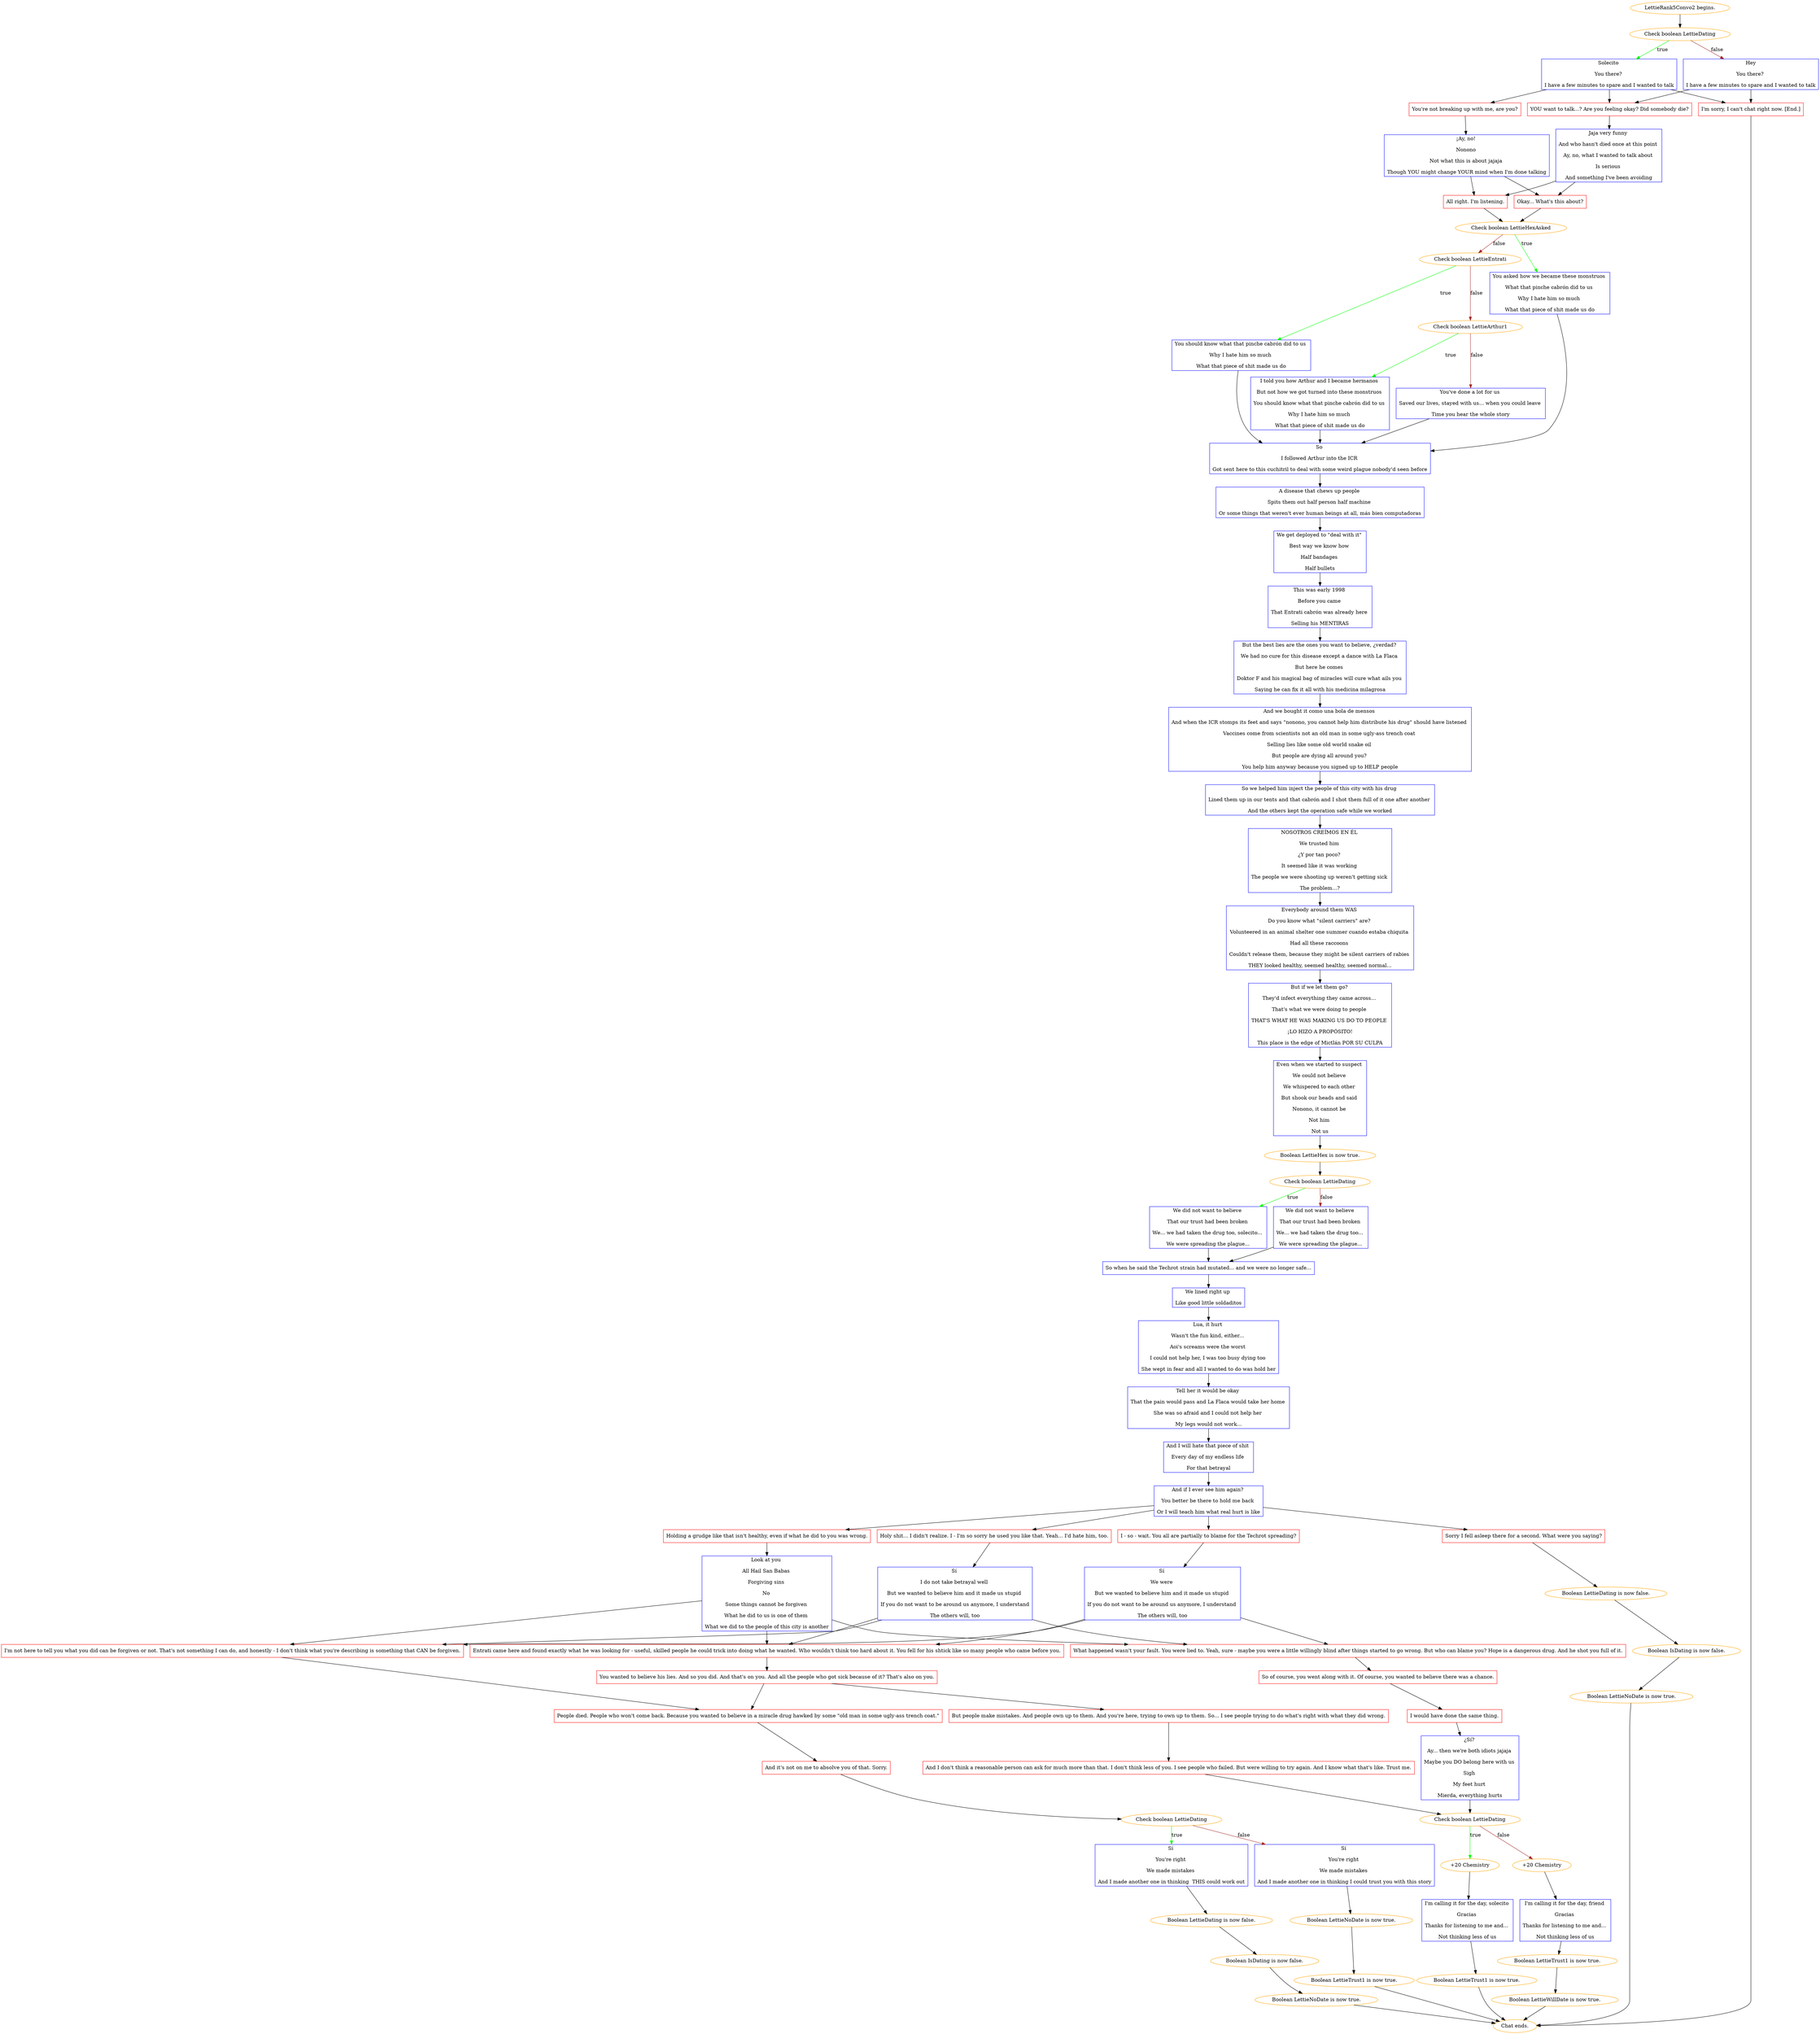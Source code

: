 digraph {
	"LettieRank5Convo2 begins." [color=orange];
		"LettieRank5Convo2 begins." -> 1783;
	1783 [label="Check boolean LettieDating",color=orange];
		1783 -> 1784 [label=true,color=green];
		1783 -> 1785 [label=false,color=brown];
	1784 [label="Solecito 
You there? 
I have a few minutes to spare and I wanted to talk",shape=box,color=blue];
		1784 -> 1786;
		1784 -> 1787;
		1784 -> 1788;
	1785 [label="Hey
You there? 
I have a few minutes to spare and I wanted to talk",shape=box,color=blue];
		1785 -> 1787;
		1785 -> 1788;
	1786 [label="You're not breaking up with me, are you?",shape=box,color=red];
		1786 -> 1790;
	1787 [label="YOU want to talk...? Are you feeling okay? Did somebody die?",shape=box,color=red];
		1787 -> 1791;
	1788 [label="I'm sorry, I can't chat right now. [End.]",shape=box,color=red];
		1788 -> "Chat ends.";
	1790 [label="¡Ay, no! 
Nonono 
Not what this is about jajaja 
Though YOU might change YOUR mind when I'm done talking",shape=box,color=blue];
		1790 -> 1792;
		1790 -> 1793;
	1791 [label="Jaja very funny 
And who hasn't died once at this point 
Ay, no, what I wanted to talk about 
Is serious 
And something I've been avoiding",shape=box,color=blue];
		1791 -> 1793;
		1791 -> 1792;
	"Chat ends." [color=orange];
	1792 [label="Okay... What's this about?",shape=box,color=red];
		1792 -> 1794;
	1793 [label="All right. I'm listening.",shape=box,color=red];
		1793 -> 1794;
	1794 [label="Check boolean LettieHexAsked",color=orange];
		1794 -> 1795 [label=true,color=green];
		1794 -> 1796 [label=false,color=brown];
	1795 [label="You asked how we became these monstruos 
What that pinche cabrón did to us 
Why I hate him so much 
What that piece of shit made us do",shape=box,color=blue];
		1795 -> 1801;
	1796 [label="Check boolean LettieEntrati",color=orange];
		1796 -> 1797 [label=true,color=green];
		1796 -> 1798 [label=false,color=brown];
	1801 [label="So 
I followed Arthur into the ICR 
Got sent here to this cuchitril to deal with some weird plague nobody'd seen before",shape=box,color=blue];
		1801 -> 1802;
	1797 [label="You should know what that pinche cabrón did to us 
Why I hate him so much 
What that piece of shit made us do",shape=box,color=blue];
		1797 -> 1801;
	1798 [label="Check boolean LettieArthur1",color=orange];
		1798 -> 1799 [label=true,color=green];
		1798 -> 1800 [label=false,color=brown];
	1802 [label="A disease that chews up people 
Spits them out half person half machine 
Or some things that weren't ever human beings at all, más bien computadoras",shape=box,color=blue];
		1802 -> 1803;
	1799 [label="I told you how Arthur and I became hermanos 
But not how we got turned into these monstruos 
You should know what that pinche cabrón did to us 
Why I hate him so much 
What that piece of shit made us do",shape=box,color=blue];
		1799 -> 1801;
	1800 [label="You've done a lot for us 
Saved our lives, stayed with us... when you could leave 
Time you hear the whole story",shape=box,color=blue];
		1800 -> 1801;
	1803 [label="We get deployed to \"deal with it\" 
Best way we know how 
Half bandages 
Half bullets",shape=box,color=blue];
		1803 -> 1804;
	1804 [label="This was early 1998 
Before you came 
That Entrati cabrón was already here 
Selling his MENTIRAS",shape=box,color=blue];
		1804 -> 1805;
	1805 [label="But the best lies are the ones you want to believe, ¿verdad? 
We had no cure for this disease except a dance with La Flaca 
But here he comes 
Doktor F and his magical bag of miracles will cure what ails you 
Saying he can fix it all with his medicina milagrosa",shape=box,color=blue];
		1805 -> 1806;
	1806 [label="And we bought it como una bola de mensos 
And when the ICR stomps its feet and says \"nonono, you cannot help him distribute his drug\" should have listened 
Vaccines come from scientists not an old man in some ugly-ass trench coat 
Selling lies like some old world snake oil 
But people are dying all around you? 
You help him anyway because you signed up to HELP people",shape=box,color=blue];
		1806 -> 1807;
	1807 [label="So we helped him inject the people of this city with his drug 
Lined them up in our tents and that cabrón and I shot them full of it one after another 
And the others kept the operation safe while we worked",shape=box,color=blue];
		1807 -> 1808;
	1808 [label="NOSOTROS CREÍMOS EN ÉL 
We trusted him 
¿Y por tan poco? 
It seemed like it was working 
The people we were shooting up weren't getting sick 
The problem...?",shape=box,color=blue];
		1808 -> 1809;
	1809 [label="Everybody around them WAS 
Do you know what \"silent carriers\" are? 
Volunteered in an animal shelter one summer cuando estaba chiquita 
Had all these raccoons 
Couldn't release them, because they might be silent carriers of rabies 
THEY looked healthy, seemed healthy, seemed normal...",shape=box,color=blue];
		1809 -> 1810;
	1810 [label="But if we let them go? 
They'd infect everything they came across... 
That's what we were doing to people 
THAT'S WHAT HE WAS MAKING US DO TO PEOPLE 
¡LO HIZO A PROPÓSITO!
This place is the edge of Mictlán POR SU CULPA",shape=box,color=blue];
		1810 -> 1811;
	1811 [label="Even when we started to suspect 
We could not believe 
We whispered to each other 
But shook our heads and said 
Nonono, it cannot be 
Not him 
Not us",shape=box,color=blue];
		1811 -> 1812;
	1812 [label="Boolean LettieHex is now true.",color=orange];
		1812 -> 1813;
	1813 [label="Check boolean LettieDating",color=orange];
		1813 -> 1814 [label=true,color=green];
		1813 -> 1815 [label=false,color=brown];
	1814 [label="We did not want to believe 
That our trust had been broken 
We... we had taken the drug too, solecito... 
We were spreading the plague...",shape=box,color=blue];
		1814 -> 1816;
	1815 [label="We did not want to believe 
That our trust had been broken 
We... we had taken the drug too... 
We were spreading the plague...",shape=box,color=blue];
		1815 -> 1816;
	1816 [label="So when he said the Techrot strain had mutated... and we were no longer safe...",shape=box,color=blue];
		1816 -> 1817;
	1817 [label="We lined right up 
Like good little soldaditos",shape=box,color=blue];
		1817 -> 1818;
	1818 [label="Lua, it hurt 
Wasn't the fun kind, either... 
Aoi's screams were the worst 
I could not help her, I was too busy dying too 
She wept in fear and all I wanted to do was hold her",shape=box,color=blue];
		1818 -> 1819;
	1819 [label="Tell her it would be okay 
That the pain would pass and La Flaca would take her home 
She was so afraid and I could not help her 
My legs would not work...",shape=box,color=blue];
		1819 -> 1820;
	1820 [label="And I will hate that piece of shit 
Every day of my endless life 
For that betrayal",shape=box,color=blue];
		1820 -> 1821;
	1821 [label="And if I ever see him again? 
You better be there to hold me back 
Or I will teach him what real hurt is like",shape=box,color=blue];
		1821 -> 1822;
		1821 -> 1823;
		1821 -> 1824;
		1821 -> 1825;
	1822 [label="Holding a grudge like that isn't healthy, even if what he did to you was wrong.",shape=box,color=red];
		1822 -> 1826;
	1823 [label="Holy shit... I didn't realize. I - I'm so sorry he used you like that. Yeah... I'd hate him, too.",shape=box,color=red];
		1823 -> 1827;
	1824 [label="I - so - wait. You all are partially to blame for the Techrot spreading?",shape=box,color=red];
		1824 -> 1828;
	1825 [label="Sorry I fell asleep there for a second. What were you saying?",shape=box,color=red];
		1825 -> 1829;
	1826 [label="Look at you 
All Hail San Babas 
Forgiving sins 
No 
Some things cannot be forgiven 
What he did to us is one of them 
What we did to the people of this city is another",shape=box,color=blue];
		1826 -> 1833;
		1826 -> 1834;
		1826 -> 1836;
	1827 [label="Sí 
I do not take betrayal well 
But we wanted to believe him and it made us stupid 
If you do not want to be around us anymore, I understand
The others will, too",shape=box,color=blue];
		1827 -> 1833;
		1827 -> 1834;
		1827 -> 1836;
	1828 [label="Sí 
We were 
But we wanted to believe him and it made us stupid 
If you do not want to be around us anymore, I understand 
The others will, too",shape=box,color=blue];
		1828 -> 1833;
		1828 -> 1834;
		1828 -> 1836;
	1829 [label="Boolean LettieDating is now false.",color=orange];
		1829 -> 1830;
	1833 [label="I'm not here to tell you what you did can be forgiven or not. That's not something I can do, and honestly - I don't think what you're describing is something that CAN be forgiven.",shape=box,color=red];
		1833 -> 1839;
	1834 [label="Entrati came here and found exactly what he was looking for - useful, skilled people he could trick into doing what he wanted. Who wouldn't think too hard about it. You fell for his shtick like so many people who came before you.",shape=box,color=red];
		1834 -> 1837;
	1836 [label="What happened wasn't your fault. You were lied to. Yeah, sure - maybe you were a little willingly blind after things started to go wrong. But who can blame you? Hope is a dangerous drug. And he shot you full of it.",shape=box,color=red];
		1836 -> 1838;
	1830 [label="Boolean IsDating is now false.",color=orange];
		1830 -> 1831;
	1839 [label="People died. People who won't come back. Because you wanted to believe in a miracle drug hawked by some \"old man in some ugly-ass trench coat.\"",shape=box,color=red];
		1839 -> 1842;
	1837 [label="You wanted to believe his lies. And so you did. And that's on you. And all the people who got sick because of it? That's also on you.",shape=box,color=red];
		1837 -> 1839;
		1837 -> 1840;
	1838 [label="So of course, you went along with it. Of course, you wanted to believe there was a chance.",shape=box,color=red];
		1838 -> 1841;
	1831 [label="Boolean LettieNoDate is now true.",color=orange];
		1831 -> "Chat ends.";
	1842 [label="And it's not on me to absolve you of that. Sorry.",shape=box,color=red];
		1842 -> 1845;
	1840 [label="But people make mistakes. And people own up to them. And you're here, trying to own up to them. So... I see people trying to do what's right with what they did wrong.",shape=box,color=red];
		1840 -> 1843;
	1841 [label="I would have done the same thing.",shape=box,color=red];
		1841 -> 1835;
	1845 [label="Check boolean LettieDating",color=orange];
		1845 -> 1846 [label=true,color=green];
		1845 -> 1847 [label=false,color=brown];
	1843 [label="And I don't think a reasonable person can ask for much more than that. I don't think less of you. I see people who failed. But were willing to try again. And I know what that's like. Trust me.",shape=box,color=red];
		1843 -> 1844;
	1835 [label="¿Sí? 
Ay... then we're both idiots jajaja 
Maybe you DO belong here with us 
Sigh 
My feet hurt 
Mierda, everything hurts",shape=box,color=blue];
		1835 -> 1844;
	1846 [label="Sí 
You're right 
We made mistakes 
And I made another one in thinking  THIS could work out",shape=box,color=blue];
		1846 -> 1852;
	1847 [label="Sí 
You're right 
We made mistakes 
And I made another one in thinking I could trust you with this story",shape=box,color=blue];
		1847 -> 1854;
	1844 [label="Check boolean LettieDating",color=orange];
		1844 -> 1857 [label=true,color=green];
		1844 -> 1860 [label=false,color=brown];
	1852 [label="Boolean LettieDating is now false.",color=orange];
		1852 -> 1851;
	1854 [label="Boolean LettieNoDate is now true.",color=orange];
		1854 -> 1855;
	1857 [label="+20 Chemistry",color=orange];
		1857 -> 1848;
	1860 [label="+20 Chemistry",color=orange];
		1860 -> 1849;
	1851 [label="Boolean IsDating is now false.",color=orange];
		1851 -> 1850;
	1855 [label="Boolean LettieTrust1 is now true.",color=orange];
		1855 -> "Chat ends.";
	1848 [label="I'm calling it for the day, solecito 
Gracias 
Thanks for listening to me and... 
Not thinking less of us",shape=box,color=blue];
		1848 -> 1858;
	1849 [label="I'm calling it for the day, friend 
Gracias 
Thanks for listening to me and... 
Not thinking less of us",shape=box,color=blue];
		1849 -> 1861;
	1850 [label="Boolean LettieNoDate is now true.",color=orange];
		1850 -> "Chat ends.";
	1858 [label="Boolean LettieTrust1 is now true.",color=orange];
		1858 -> "Chat ends.";
	1861 [label="Boolean LettieTrust1 is now true.",color=orange];
		1861 -> 1862;
	1862 [label="Boolean LettieWillDate is now true.",color=orange];
		1862 -> "Chat ends.";
}